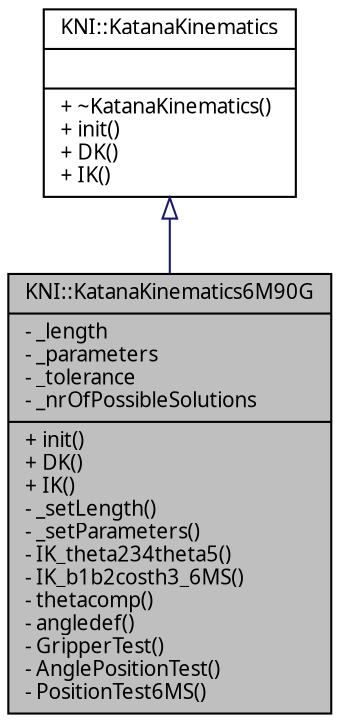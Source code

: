 digraph G
{
  edge [fontname="FreeSans.ttf",fontsize=10,labelfontname="FreeSans.ttf",labelfontsize=10];
  node [fontname="FreeSans.ttf",fontsize=10,shape=record];
  Node1 [label="{KNI::KatanaKinematics6M90G\n|- _length\l- _parameters\l- _tolerance\l- _nrOfPossibleSolutions\l|+ init()\l+ DK()\l+ IK()\l- _setLength()\l- _setParameters()\l- IK_theta234theta5()\l- IK_b1b2costh3_6MS()\l- thetacomp()\l- angledef()\l- GripperTest()\l- AnglePositionTest()\l- PositionTest6MS()\l}",height=0.2,width=0.4,color="black", fillcolor="grey75", style="filled" fontcolor="black"];
  Node2 -> Node1 [dir=back,color="midnightblue",fontsize=10,style="solid",arrowtail="empty",fontname="FreeSans.ttf"];
  Node2 [label="{KNI::KatanaKinematics\n||+ ~KatanaKinematics()\l+ init()\l+ DK()\l+ IK()\l}",height=0.2,width=0.4,color="black", fillcolor="white", style="filled",URL="$classKNI_1_1KatanaKinematics.html",tooltip="The base class for all kinematic implementations."];
}
